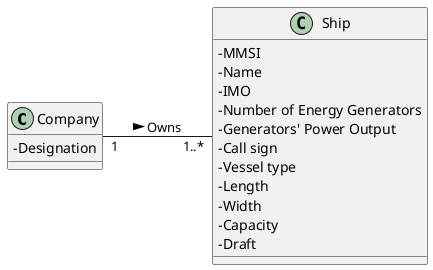 @startuml
'https://plantuml.com/class-diagram

skinparam classAttributeIconSize 0
left to right direction

class Company {
-Designation
}

class Ship {
-MMSI
-Name
-IMO
-Number of Energy Generators
-Generators' Power Output
-Call sign
-Vessel type
-Length
-Width
-Capacity
-Draft
}

Company "1" -- "1..*" Ship : Owns >

@enduml